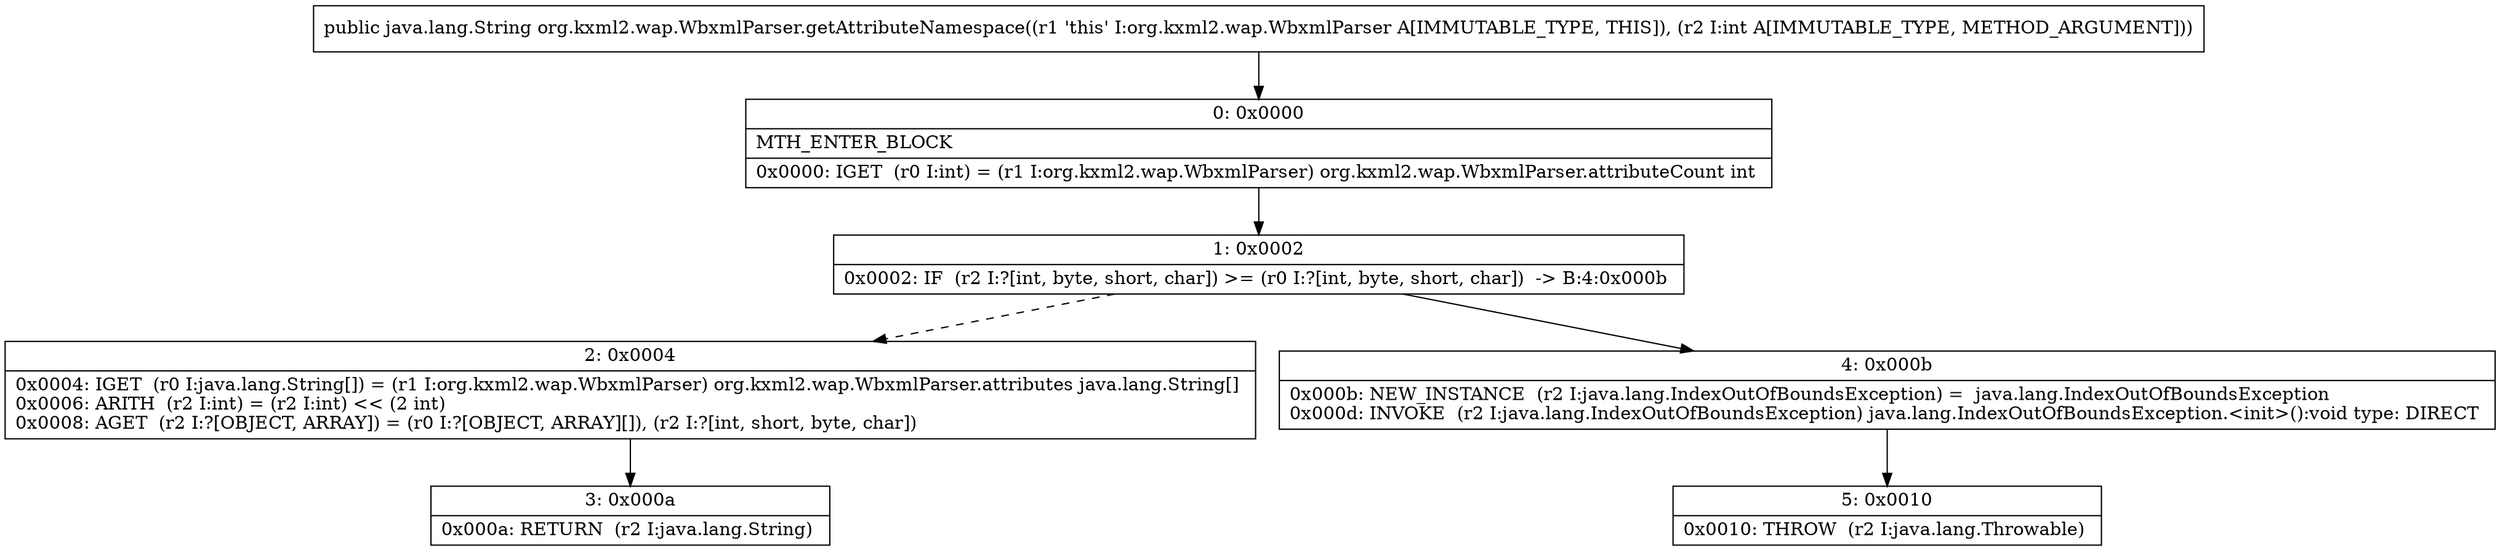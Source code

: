 digraph "CFG fororg.kxml2.wap.WbxmlParser.getAttributeNamespace(I)Ljava\/lang\/String;" {
Node_0 [shape=record,label="{0\:\ 0x0000|MTH_ENTER_BLOCK\l|0x0000: IGET  (r0 I:int) = (r1 I:org.kxml2.wap.WbxmlParser) org.kxml2.wap.WbxmlParser.attributeCount int \l}"];
Node_1 [shape=record,label="{1\:\ 0x0002|0x0002: IF  (r2 I:?[int, byte, short, char]) \>= (r0 I:?[int, byte, short, char])  \-\> B:4:0x000b \l}"];
Node_2 [shape=record,label="{2\:\ 0x0004|0x0004: IGET  (r0 I:java.lang.String[]) = (r1 I:org.kxml2.wap.WbxmlParser) org.kxml2.wap.WbxmlParser.attributes java.lang.String[] \l0x0006: ARITH  (r2 I:int) = (r2 I:int) \<\< (2 int) \l0x0008: AGET  (r2 I:?[OBJECT, ARRAY]) = (r0 I:?[OBJECT, ARRAY][]), (r2 I:?[int, short, byte, char]) \l}"];
Node_3 [shape=record,label="{3\:\ 0x000a|0x000a: RETURN  (r2 I:java.lang.String) \l}"];
Node_4 [shape=record,label="{4\:\ 0x000b|0x000b: NEW_INSTANCE  (r2 I:java.lang.IndexOutOfBoundsException) =  java.lang.IndexOutOfBoundsException \l0x000d: INVOKE  (r2 I:java.lang.IndexOutOfBoundsException) java.lang.IndexOutOfBoundsException.\<init\>():void type: DIRECT \l}"];
Node_5 [shape=record,label="{5\:\ 0x0010|0x0010: THROW  (r2 I:java.lang.Throwable) \l}"];
MethodNode[shape=record,label="{public java.lang.String org.kxml2.wap.WbxmlParser.getAttributeNamespace((r1 'this' I:org.kxml2.wap.WbxmlParser A[IMMUTABLE_TYPE, THIS]), (r2 I:int A[IMMUTABLE_TYPE, METHOD_ARGUMENT])) }"];
MethodNode -> Node_0;
Node_0 -> Node_1;
Node_1 -> Node_2[style=dashed];
Node_1 -> Node_4;
Node_2 -> Node_3;
Node_4 -> Node_5;
}

